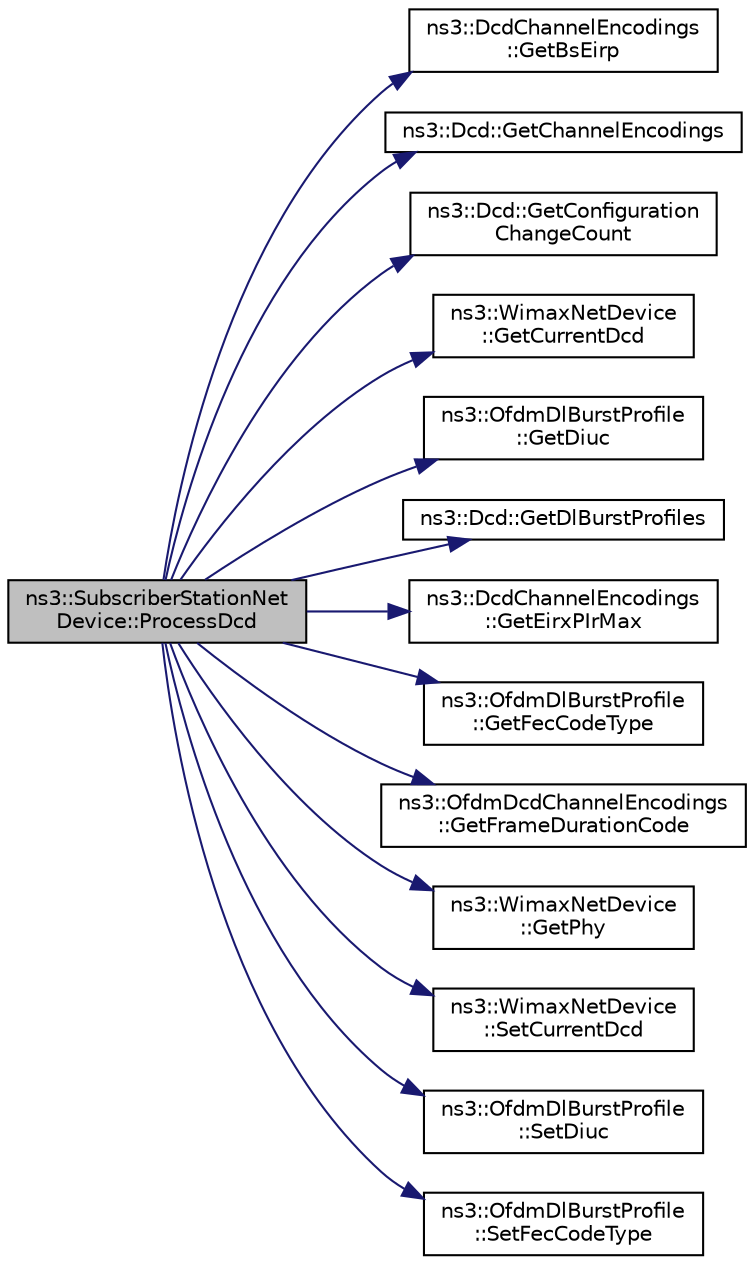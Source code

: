 digraph "ns3::SubscriberStationNetDevice::ProcessDcd"
{
 // LATEX_PDF_SIZE
  edge [fontname="Helvetica",fontsize="10",labelfontname="Helvetica",labelfontsize="10"];
  node [fontname="Helvetica",fontsize="10",shape=record];
  rankdir="LR";
  Node1 [label="ns3::SubscriberStationNet\lDevice::ProcessDcd",height=0.2,width=0.4,color="black", fillcolor="grey75", style="filled", fontcolor="black",tooltip="Process DCD."];
  Node1 -> Node2 [color="midnightblue",fontsize="10",style="solid",fontname="Helvetica"];
  Node2 [label="ns3::DcdChannelEncodings\l::GetBsEirp",height=0.2,width=0.4,color="black", fillcolor="white", style="filled",URL="$classns3_1_1_dcd_channel_encodings.html#a4ff0dd63d6b8c109aa1343300367a488",tooltip="Get BS EIRP field."];
  Node1 -> Node3 [color="midnightblue",fontsize="10",style="solid",fontname="Helvetica"];
  Node3 [label="ns3::Dcd::GetChannelEncodings",height=0.2,width=0.4,color="black", fillcolor="white", style="filled",URL="$classns3_1_1_dcd.html#a9356060d9db8cbff8c4bbd9a1ab9bb81",tooltip="Get channel encodings field."];
  Node1 -> Node4 [color="midnightblue",fontsize="10",style="solid",fontname="Helvetica"];
  Node4 [label="ns3::Dcd::GetConfiguration\lChangeCount",height=0.2,width=0.4,color="black", fillcolor="white", style="filled",URL="$classns3_1_1_dcd.html#ab350c857a81b9a9fcfed9851314f56fb",tooltip="Get configuration change count field."];
  Node1 -> Node5 [color="midnightblue",fontsize="10",style="solid",fontname="Helvetica"];
  Node5 [label="ns3::WimaxNetDevice\l::GetCurrentDcd",height=0.2,width=0.4,color="black", fillcolor="white", style="filled",URL="$classns3_1_1_wimax_net_device.html#a18a8191502afa0ed7d502a9907f82c3a",tooltip="Get the current DCD."];
  Node1 -> Node6 [color="midnightblue",fontsize="10",style="solid",fontname="Helvetica"];
  Node6 [label="ns3::OfdmDlBurstProfile\l::GetDiuc",height=0.2,width=0.4,color="black", fillcolor="white", style="filled",URL="$classns3_1_1_ofdm_dl_burst_profile.html#ac483ff4b8f8d990137d2a05b2f13e7a4",tooltip=" "];
  Node1 -> Node7 [color="midnightblue",fontsize="10",style="solid",fontname="Helvetica"];
  Node7 [label="ns3::Dcd::GetDlBurstProfiles",height=0.2,width=0.4,color="black", fillcolor="white", style="filled",URL="$classns3_1_1_dcd.html#aca83555c6a30fa297cb53ca162688ebb",tooltip="Get DL burst profile field."];
  Node1 -> Node8 [color="midnightblue",fontsize="10",style="solid",fontname="Helvetica"];
  Node8 [label="ns3::DcdChannelEncodings\l::GetEirxPIrMax",height=0.2,width=0.4,color="black", fillcolor="white", style="filled",URL="$classns3_1_1_dcd_channel_encodings.html#aa284fe7643ce14708f7d0295c8efc1ec",tooltip="Get EIRX IR MAX field."];
  Node1 -> Node9 [color="midnightblue",fontsize="10",style="solid",fontname="Helvetica"];
  Node9 [label="ns3::OfdmDlBurstProfile\l::GetFecCodeType",height=0.2,width=0.4,color="black", fillcolor="white", style="filled",URL="$classns3_1_1_ofdm_dl_burst_profile.html#a6a14a2fa8fd719d8e6efa58bf229800f",tooltip=" "];
  Node1 -> Node10 [color="midnightblue",fontsize="10",style="solid",fontname="Helvetica"];
  Node10 [label="ns3::OfdmDcdChannelEncodings\l::GetFrameDurationCode",height=0.2,width=0.4,color="black", fillcolor="white", style="filled",URL="$classns3_1_1_ofdm_dcd_channel_encodings.html#a6cf1521781553d8549d23226df469749",tooltip="Get frame duration code field."];
  Node1 -> Node11 [color="midnightblue",fontsize="10",style="solid",fontname="Helvetica"];
  Node11 [label="ns3::WimaxNetDevice\l::GetPhy",height=0.2,width=0.4,color="black", fillcolor="white", style="filled",URL="$classns3_1_1_wimax_net_device.html#a6a815b32ac3f6e44e5cad9d5350b7b5e",tooltip="Get the physical layer object."];
  Node1 -> Node12 [color="midnightblue",fontsize="10",style="solid",fontname="Helvetica"];
  Node12 [label="ns3::WimaxNetDevice\l::SetCurrentDcd",height=0.2,width=0.4,color="black", fillcolor="white", style="filled",URL="$classns3_1_1_wimax_net_device.html#ab117daf48e12811b746173822f3869dd",tooltip="Set the current DCD."];
  Node1 -> Node13 [color="midnightblue",fontsize="10",style="solid",fontname="Helvetica"];
  Node13 [label="ns3::OfdmDlBurstProfile\l::SetDiuc",height=0.2,width=0.4,color="black", fillcolor="white", style="filled",URL="$classns3_1_1_ofdm_dl_burst_profile.html#ae3d4ef4e16c600092b10354749fb6d2f",tooltip="Set DIUC field."];
  Node1 -> Node14 [color="midnightblue",fontsize="10",style="solid",fontname="Helvetica"];
  Node14 [label="ns3::OfdmDlBurstProfile\l::SetFecCodeType",height=0.2,width=0.4,color="black", fillcolor="white", style="filled",URL="$classns3_1_1_ofdm_dl_burst_profile.html#a820825183214aaa1c788ea3a1f3b240d",tooltip="Set FEC code type."];
}
